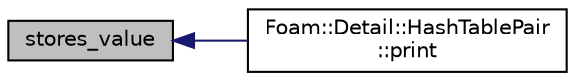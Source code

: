 digraph "stores_value"
{
  bgcolor="transparent";
  edge [fontname="Helvetica",fontsize="10",labelfontname="Helvetica",labelfontsize="10"];
  node [fontname="Helvetica",fontsize="10",shape=record];
  rankdir="LR";
  Node1 [label="stores_value",height=0.2,width=0.4,color="black", fillcolor="grey75", style="filled" fontcolor="black"];
  Node1 -> Node2 [dir="back",color="midnightblue",fontsize="10",style="solid",fontname="Helvetica"];
  Node2 [label="Foam::Detail::HashTablePair\l::print",height=0.2,width=0.4,color="black",URL="$structFoam_1_1Detail_1_1HashTablePair.html#a19c27b1f4ed45b0a3e23a5bfd648351a",tooltip="Write (key, val) pair - for pointer types. "];
}

